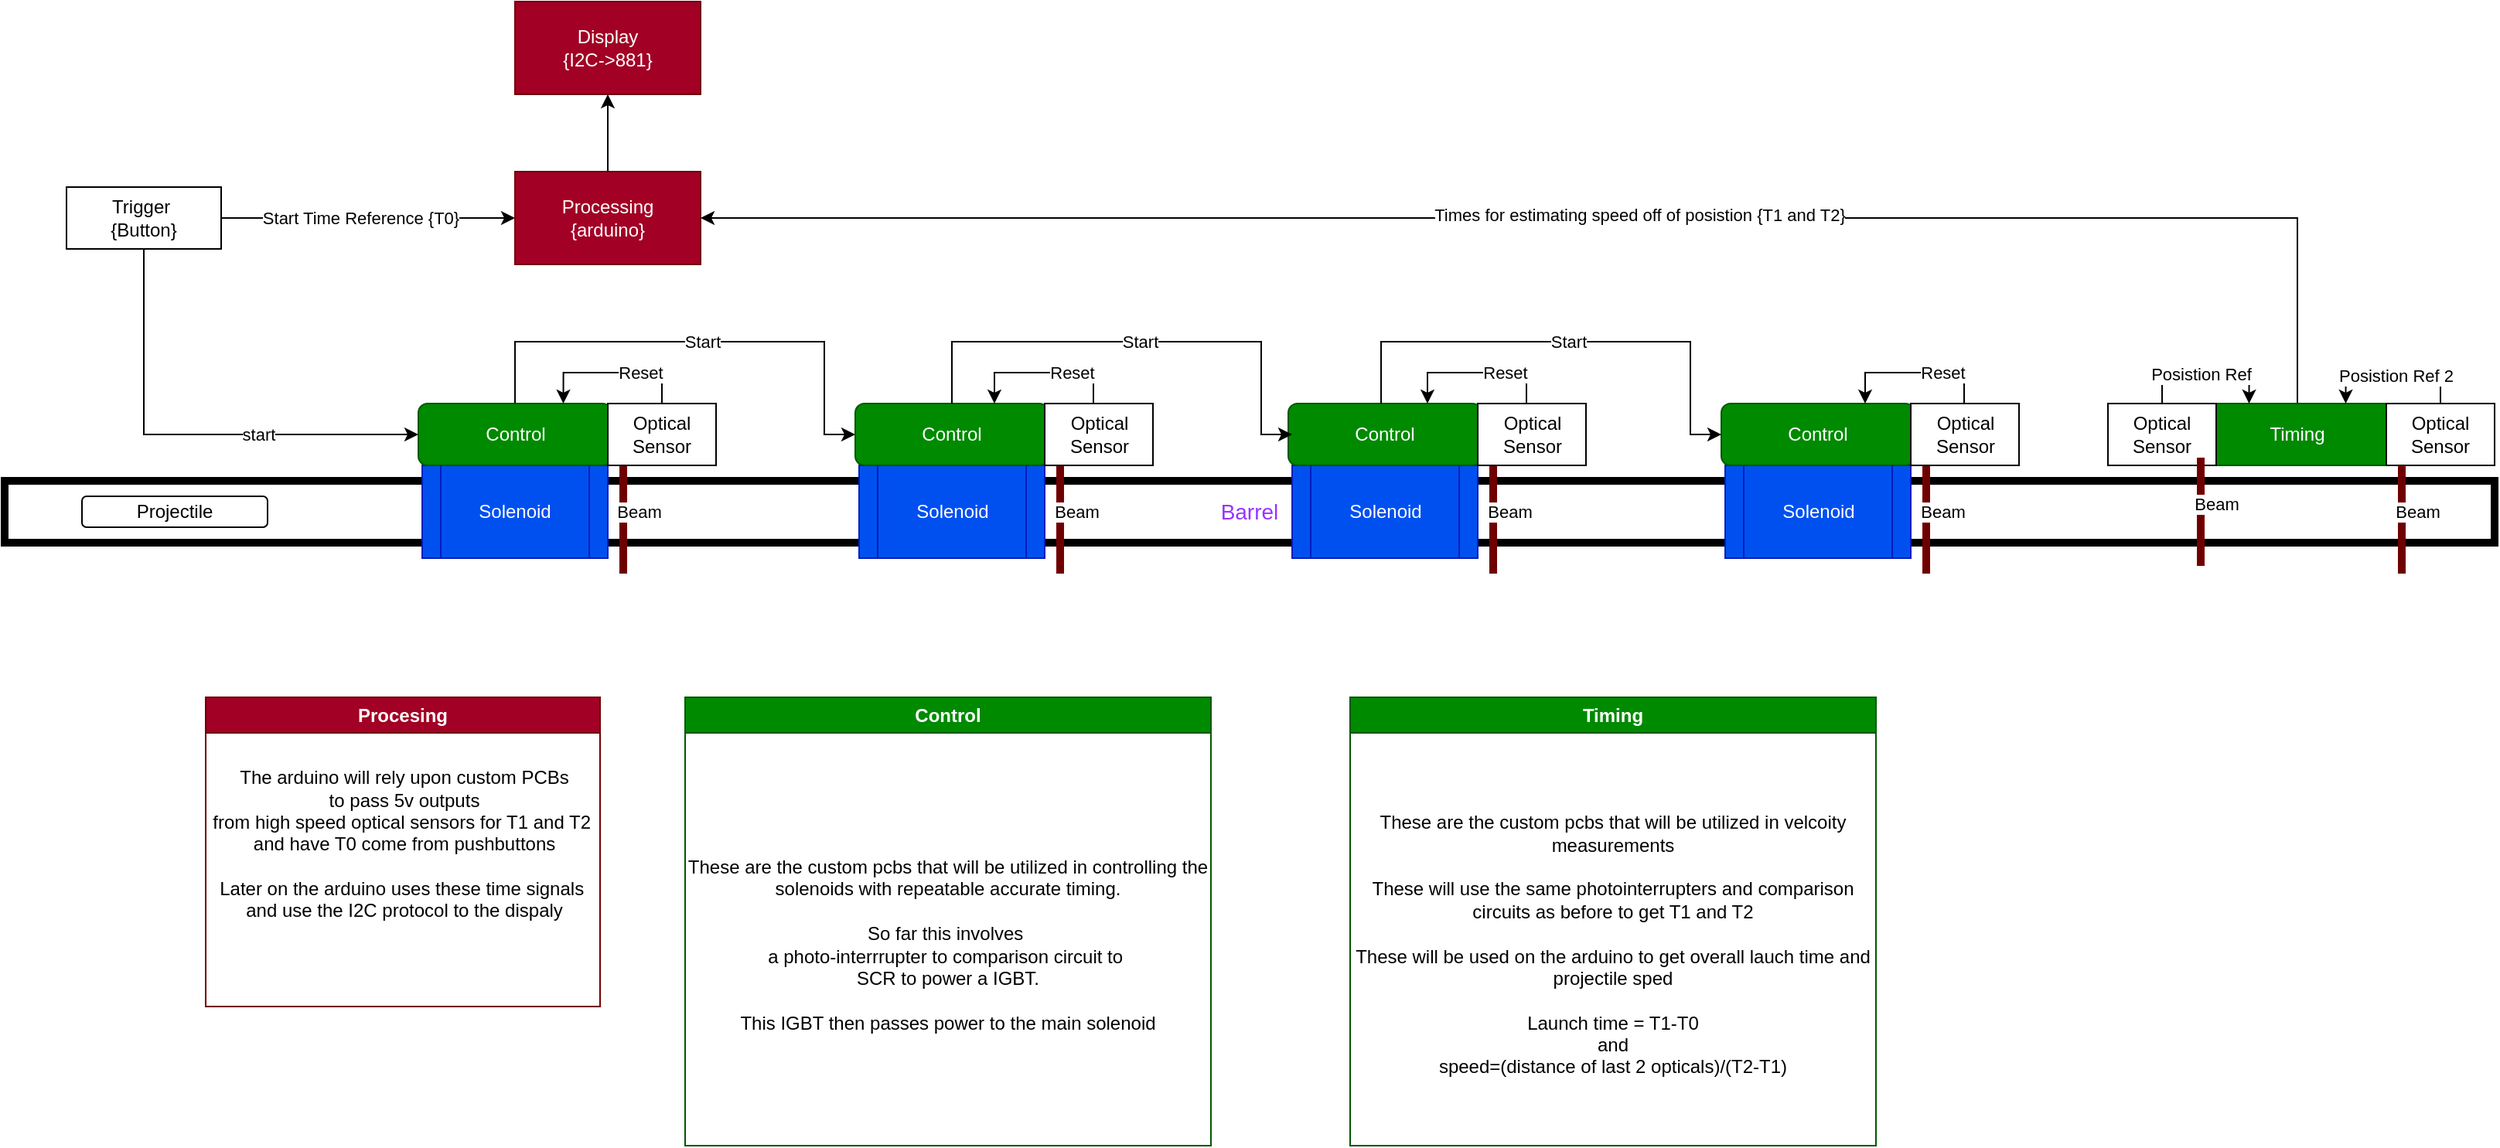 <mxfile version="21.7.5" type="device">
  <diagram name="Page-1" id="em1uc9pXoL2Cgpf5kYhE">
    <mxGraphModel dx="2049" dy="1206" grid="1" gridSize="10" guides="1" tooltips="1" connect="1" arrows="1" fold="1" page="1" pageScale="1" pageWidth="850" pageHeight="1100" math="0" shadow="0">
      <root>
        <mxCell id="0" />
        <mxCell id="1" parent="0" />
        <mxCell id="H0clVwA6AM328Si9RoTj-1" value="&lt;font style=&quot;font-size: 14px;&quot; color=&quot;#9933ff&quot;&gt;Barrel&lt;/font&gt;" style="rounded=0;whiteSpace=wrap;html=1;fillColor=none;strokeWidth=5;" vertex="1" parent="1">
          <mxGeometry x="40" y="360" width="1610" height="40" as="geometry" />
        </mxCell>
        <mxCell id="H0clVwA6AM328Si9RoTj-2" value="Projectile" style="rounded=1;whiteSpace=wrap;html=1;" vertex="1" parent="1">
          <mxGeometry x="90" y="370" width="120" height="20" as="geometry" />
        </mxCell>
        <mxCell id="H0clVwA6AM328Si9RoTj-3" value="Solenoid" style="shape=process;whiteSpace=wrap;html=1;backgroundOutline=1;fillColor=#0050ef;fontColor=#ffffff;strokeColor=#001DBC;" vertex="1" parent="1">
          <mxGeometry x="310" y="350" width="120" height="60" as="geometry" />
        </mxCell>
        <mxCell id="H0clVwA6AM328Si9RoTj-35" style="edgeStyle=orthogonalEdgeStyle;rounded=0;orthogonalLoop=1;jettySize=auto;html=1;exitX=0.5;exitY=0;exitDx=0;exitDy=0;entryX=0;entryY=0.5;entryDx=0;entryDy=0;" edge="1" parent="1" source="H0clVwA6AM328Si9RoTj-4" target="H0clVwA6AM328Si9RoTj-12">
          <mxGeometry relative="1" as="geometry">
            <Array as="points">
              <mxPoint x="370" y="270" />
              <mxPoint x="570" y="270" />
              <mxPoint x="570" y="330" />
            </Array>
          </mxGeometry>
        </mxCell>
        <mxCell id="H0clVwA6AM328Si9RoTj-36" value="Start" style="edgeLabel;html=1;align=center;verticalAlign=middle;resizable=0;points=[];" vertex="1" connectable="0" parent="H0clVwA6AM328Si9RoTj-35">
          <mxGeometry x="0.006" relative="1" as="geometry">
            <mxPoint as="offset" />
          </mxGeometry>
        </mxCell>
        <mxCell id="H0clVwA6AM328Si9RoTj-4" value="Control" style="rounded=1;whiteSpace=wrap;html=1;fillColor=#008a00;fontColor=#ffffff;strokeColor=#005700;" vertex="1" parent="1">
          <mxGeometry x="307.5" y="310" width="125" height="40" as="geometry" />
        </mxCell>
        <mxCell id="H0clVwA6AM328Si9RoTj-5" value="" style="endArrow=none;html=1;rounded=0;fillColor=#a20025;strokeColor=#6F0000;strokeWidth=5;" edge="1" parent="1">
          <mxGeometry width="50" height="50" relative="1" as="geometry">
            <mxPoint x="440" y="420" as="sourcePoint" />
            <mxPoint x="440" y="350" as="targetPoint" />
          </mxGeometry>
        </mxCell>
        <mxCell id="H0clVwA6AM328Si9RoTj-7" value="Beam" style="edgeLabel;html=1;align=center;verticalAlign=middle;resizable=0;points=[];" vertex="1" connectable="0" parent="H0clVwA6AM328Si9RoTj-5">
          <mxGeometry y="1" relative="1" as="geometry">
            <mxPoint x="11" y="-5" as="offset" />
          </mxGeometry>
        </mxCell>
        <mxCell id="H0clVwA6AM328Si9RoTj-33" style="edgeStyle=orthogonalEdgeStyle;rounded=0;orthogonalLoop=1;jettySize=auto;html=1;exitX=0.5;exitY=0;exitDx=0;exitDy=0;entryX=0.75;entryY=0;entryDx=0;entryDy=0;" edge="1" parent="1" source="H0clVwA6AM328Si9RoTj-6" target="H0clVwA6AM328Si9RoTj-4">
          <mxGeometry relative="1" as="geometry" />
        </mxCell>
        <mxCell id="H0clVwA6AM328Si9RoTj-34" value="Reset" style="edgeLabel;html=1;align=center;verticalAlign=middle;resizable=0;points=[];" vertex="1" connectable="0" parent="H0clVwA6AM328Si9RoTj-33">
          <mxGeometry x="-0.344" relative="1" as="geometry">
            <mxPoint as="offset" />
          </mxGeometry>
        </mxCell>
        <mxCell id="H0clVwA6AM328Si9RoTj-6" value="Optical Sensor" style="rounded=0;whiteSpace=wrap;html=1;" vertex="1" parent="1">
          <mxGeometry x="430" y="310" width="70" height="40" as="geometry" />
        </mxCell>
        <mxCell id="H0clVwA6AM328Si9RoTj-9" style="edgeStyle=orthogonalEdgeStyle;rounded=0;orthogonalLoop=1;jettySize=auto;html=1;exitX=0.5;exitY=1;exitDx=0;exitDy=0;entryX=0;entryY=0.5;entryDx=0;entryDy=0;" edge="1" parent="1" source="H0clVwA6AM328Si9RoTj-8" target="H0clVwA6AM328Si9RoTj-4">
          <mxGeometry relative="1" as="geometry" />
        </mxCell>
        <mxCell id="H0clVwA6AM328Si9RoTj-10" value="start" style="edgeLabel;html=1;align=center;verticalAlign=middle;resizable=0;points=[];" vertex="1" connectable="0" parent="H0clVwA6AM328Si9RoTj-9">
          <mxGeometry x="0.6" y="2" relative="1" as="geometry">
            <mxPoint x="-44" y="2" as="offset" />
          </mxGeometry>
        </mxCell>
        <mxCell id="H0clVwA6AM328Si9RoTj-64" style="edgeStyle=orthogonalEdgeStyle;rounded=0;orthogonalLoop=1;jettySize=auto;html=1;exitX=1;exitY=0.5;exitDx=0;exitDy=0;entryX=0;entryY=0.5;entryDx=0;entryDy=0;" edge="1" parent="1" source="H0clVwA6AM328Si9RoTj-8" target="H0clVwA6AM328Si9RoTj-63">
          <mxGeometry relative="1" as="geometry" />
        </mxCell>
        <mxCell id="H0clVwA6AM328Si9RoTj-65" value="Start Time Reference {T0}" style="edgeLabel;html=1;align=center;verticalAlign=middle;resizable=0;points=[];" vertex="1" connectable="0" parent="H0clVwA6AM328Si9RoTj-64">
          <mxGeometry x="0.168" y="-3" relative="1" as="geometry">
            <mxPoint x="-21" y="-3" as="offset" />
          </mxGeometry>
        </mxCell>
        <mxCell id="H0clVwA6AM328Si9RoTj-8" value="Trigger&amp;nbsp;&lt;br&gt;{Button}" style="rounded=0;whiteSpace=wrap;html=1;" vertex="1" parent="1">
          <mxGeometry x="80" y="170" width="100" height="40" as="geometry" />
        </mxCell>
        <mxCell id="H0clVwA6AM328Si9RoTj-11" value="Solenoid" style="shape=process;whiteSpace=wrap;html=1;backgroundOutline=1;fillColor=#0050ef;fontColor=#ffffff;strokeColor=#001DBC;" vertex="1" parent="1">
          <mxGeometry x="592.5" y="350" width="120" height="60" as="geometry" />
        </mxCell>
        <mxCell id="H0clVwA6AM328Si9RoTj-12" value="Control" style="rounded=1;whiteSpace=wrap;html=1;fillColor=#008a00;fontColor=#ffffff;strokeColor=#005700;" vertex="1" parent="1">
          <mxGeometry x="590" y="310" width="125" height="40" as="geometry" />
        </mxCell>
        <mxCell id="H0clVwA6AM328Si9RoTj-13" value="" style="endArrow=none;html=1;rounded=0;fillColor=#a20025;strokeColor=#6F0000;strokeWidth=5;" edge="1" parent="1">
          <mxGeometry width="50" height="50" relative="1" as="geometry">
            <mxPoint x="722.5" y="420" as="sourcePoint" />
            <mxPoint x="722.5" y="350" as="targetPoint" />
          </mxGeometry>
        </mxCell>
        <mxCell id="H0clVwA6AM328Si9RoTj-14" value="Beam" style="edgeLabel;html=1;align=center;verticalAlign=middle;resizable=0;points=[];" vertex="1" connectable="0" parent="H0clVwA6AM328Si9RoTj-13">
          <mxGeometry y="1" relative="1" as="geometry">
            <mxPoint x="11" y="-5" as="offset" />
          </mxGeometry>
        </mxCell>
        <mxCell id="H0clVwA6AM328Si9RoTj-15" value="Optical Sensor" style="rounded=0;whiteSpace=wrap;html=1;" vertex="1" parent="1">
          <mxGeometry x="712.5" y="310" width="70" height="40" as="geometry" />
        </mxCell>
        <mxCell id="H0clVwA6AM328Si9RoTj-16" value="Solenoid" style="shape=process;whiteSpace=wrap;html=1;backgroundOutline=1;fillColor=#0050ef;fontColor=#ffffff;strokeColor=#001DBC;" vertex="1" parent="1">
          <mxGeometry x="872.5" y="350" width="120" height="60" as="geometry" />
        </mxCell>
        <mxCell id="H0clVwA6AM328Si9RoTj-17" value="Control" style="rounded=1;whiteSpace=wrap;html=1;fillColor=#008a00;fontColor=#ffffff;strokeColor=#005700;" vertex="1" parent="1">
          <mxGeometry x="870" y="310" width="125" height="40" as="geometry" />
        </mxCell>
        <mxCell id="H0clVwA6AM328Si9RoTj-18" value="" style="endArrow=none;html=1;rounded=0;fillColor=#a20025;strokeColor=#6F0000;strokeWidth=5;" edge="1" parent="1">
          <mxGeometry width="50" height="50" relative="1" as="geometry">
            <mxPoint x="1002.5" y="420" as="sourcePoint" />
            <mxPoint x="1002.5" y="350" as="targetPoint" />
          </mxGeometry>
        </mxCell>
        <mxCell id="H0clVwA6AM328Si9RoTj-19" value="Beam" style="edgeLabel;html=1;align=center;verticalAlign=middle;resizable=0;points=[];" vertex="1" connectable="0" parent="H0clVwA6AM328Si9RoTj-18">
          <mxGeometry y="1" relative="1" as="geometry">
            <mxPoint x="11" y="-5" as="offset" />
          </mxGeometry>
        </mxCell>
        <mxCell id="H0clVwA6AM328Si9RoTj-20" value="Optical Sensor" style="rounded=0;whiteSpace=wrap;html=1;" vertex="1" parent="1">
          <mxGeometry x="992.5" y="310" width="70" height="40" as="geometry" />
        </mxCell>
        <mxCell id="H0clVwA6AM328Si9RoTj-21" value="Solenoid" style="shape=process;whiteSpace=wrap;html=1;backgroundOutline=1;fillColor=#0050ef;fontColor=#ffffff;strokeColor=#001DBC;" vertex="1" parent="1">
          <mxGeometry x="1152.5" y="350" width="120" height="60" as="geometry" />
        </mxCell>
        <mxCell id="H0clVwA6AM328Si9RoTj-22" value="Control" style="rounded=1;whiteSpace=wrap;html=1;fillColor=#008a00;fontColor=#ffffff;strokeColor=#005700;" vertex="1" parent="1">
          <mxGeometry x="1150" y="310" width="125" height="40" as="geometry" />
        </mxCell>
        <mxCell id="H0clVwA6AM328Si9RoTj-23" value="" style="endArrow=none;html=1;rounded=0;fillColor=#a20025;strokeColor=#6F0000;strokeWidth=5;" edge="1" parent="1">
          <mxGeometry width="50" height="50" relative="1" as="geometry">
            <mxPoint x="1282.5" y="420" as="sourcePoint" />
            <mxPoint x="1282.5" y="350" as="targetPoint" />
          </mxGeometry>
        </mxCell>
        <mxCell id="H0clVwA6AM328Si9RoTj-24" value="Beam" style="edgeLabel;html=1;align=center;verticalAlign=middle;resizable=0;points=[];" vertex="1" connectable="0" parent="H0clVwA6AM328Si9RoTj-23">
          <mxGeometry y="1" relative="1" as="geometry">
            <mxPoint x="11" y="-5" as="offset" />
          </mxGeometry>
        </mxCell>
        <mxCell id="H0clVwA6AM328Si9RoTj-25" value="Optical Sensor" style="rounded=0;whiteSpace=wrap;html=1;" vertex="1" parent="1">
          <mxGeometry x="1272.5" y="310" width="70" height="40" as="geometry" />
        </mxCell>
        <mxCell id="H0clVwA6AM328Si9RoTj-66" style="edgeStyle=orthogonalEdgeStyle;rounded=0;orthogonalLoop=1;jettySize=auto;html=1;exitX=0.5;exitY=0;exitDx=0;exitDy=0;entryX=1;entryY=0.5;entryDx=0;entryDy=0;" edge="1" parent="1" source="H0clVwA6AM328Si9RoTj-26" target="H0clVwA6AM328Si9RoTj-63">
          <mxGeometry relative="1" as="geometry" />
        </mxCell>
        <mxCell id="H0clVwA6AM328Si9RoTj-67" value="Times for estimating speed off of posistion {T1 and T2}" style="edgeLabel;html=1;align=center;verticalAlign=middle;resizable=0;points=[];" vertex="1" connectable="0" parent="H0clVwA6AM328Si9RoTj-66">
          <mxGeometry x="-0.052" y="-2" relative="1" as="geometry">
            <mxPoint x="1" as="offset" />
          </mxGeometry>
        </mxCell>
        <mxCell id="H0clVwA6AM328Si9RoTj-26" value="Timing" style="rounded=1;whiteSpace=wrap;html=1;fillColor=#008a00;fontColor=#ffffff;strokeColor=#005700;" vertex="1" parent="1">
          <mxGeometry x="1460" y="310" width="125" height="40" as="geometry" />
        </mxCell>
        <mxCell id="H0clVwA6AM328Si9RoTj-58" style="edgeStyle=orthogonalEdgeStyle;rounded=0;orthogonalLoop=1;jettySize=auto;html=1;exitX=0.5;exitY=0;exitDx=0;exitDy=0;entryX=0.25;entryY=0;entryDx=0;entryDy=0;" edge="1" parent="1" source="H0clVwA6AM328Si9RoTj-27" target="H0clVwA6AM328Si9RoTj-26">
          <mxGeometry relative="1" as="geometry" />
        </mxCell>
        <mxCell id="H0clVwA6AM328Si9RoTj-59" value="Posistion Ref" style="edgeLabel;html=1;align=center;verticalAlign=middle;resizable=0;points=[];" vertex="1" connectable="0" parent="H0clVwA6AM328Si9RoTj-58">
          <mxGeometry x="0.312" y="-1" relative="1" as="geometry">
            <mxPoint x="-18" as="offset" />
          </mxGeometry>
        </mxCell>
        <mxCell id="H0clVwA6AM328Si9RoTj-27" value="Optical Sensor" style="rounded=0;whiteSpace=wrap;html=1;" vertex="1" parent="1">
          <mxGeometry x="1400" y="310" width="70" height="40" as="geometry" />
        </mxCell>
        <mxCell id="H0clVwA6AM328Si9RoTj-60" style="edgeStyle=orthogonalEdgeStyle;rounded=0;orthogonalLoop=1;jettySize=auto;html=1;exitX=0.5;exitY=0;exitDx=0;exitDy=0;entryX=0.75;entryY=0;entryDx=0;entryDy=0;" edge="1" parent="1" source="H0clVwA6AM328Si9RoTj-28" target="H0clVwA6AM328Si9RoTj-26">
          <mxGeometry relative="1" as="geometry" />
        </mxCell>
        <mxCell id="H0clVwA6AM328Si9RoTj-61" value="Posistion Ref 2" style="edgeLabel;html=1;align=center;verticalAlign=middle;resizable=0;points=[];" vertex="1" connectable="0" parent="H0clVwA6AM328Si9RoTj-60">
          <mxGeometry x="-0.335" y="2" relative="1" as="geometry">
            <mxPoint x="-16" as="offset" />
          </mxGeometry>
        </mxCell>
        <mxCell id="H0clVwA6AM328Si9RoTj-28" value="Optical Sensor" style="rounded=0;whiteSpace=wrap;html=1;" vertex="1" parent="1">
          <mxGeometry x="1580" y="310" width="70" height="40" as="geometry" />
        </mxCell>
        <mxCell id="H0clVwA6AM328Si9RoTj-29" value="" style="endArrow=none;html=1;rounded=0;fillColor=#a20025;strokeColor=#6F0000;strokeWidth=5;" edge="1" parent="1">
          <mxGeometry width="50" height="50" relative="1" as="geometry">
            <mxPoint x="1590" y="420" as="sourcePoint" />
            <mxPoint x="1590" y="350" as="targetPoint" />
          </mxGeometry>
        </mxCell>
        <mxCell id="H0clVwA6AM328Si9RoTj-30" value="Beam" style="edgeLabel;html=1;align=center;verticalAlign=middle;resizable=0;points=[];" vertex="1" connectable="0" parent="H0clVwA6AM328Si9RoTj-29">
          <mxGeometry y="1" relative="1" as="geometry">
            <mxPoint x="11" y="-5" as="offset" />
          </mxGeometry>
        </mxCell>
        <mxCell id="H0clVwA6AM328Si9RoTj-31" value="" style="endArrow=none;html=1;rounded=0;fillColor=#a20025;strokeColor=#6F0000;strokeWidth=5;" edge="1" parent="1">
          <mxGeometry width="50" height="50" relative="1" as="geometry">
            <mxPoint x="1460" y="415" as="sourcePoint" />
            <mxPoint x="1460" y="345" as="targetPoint" />
          </mxGeometry>
        </mxCell>
        <mxCell id="H0clVwA6AM328Si9RoTj-32" value="Beam" style="edgeLabel;html=1;align=center;verticalAlign=middle;resizable=0;points=[];" vertex="1" connectable="0" parent="H0clVwA6AM328Si9RoTj-31">
          <mxGeometry y="1" relative="1" as="geometry">
            <mxPoint x="11" y="-5" as="offset" />
          </mxGeometry>
        </mxCell>
        <mxCell id="H0clVwA6AM328Si9RoTj-39" style="edgeStyle=orthogonalEdgeStyle;rounded=0;orthogonalLoop=1;jettySize=auto;html=1;exitX=0.5;exitY=0;exitDx=0;exitDy=0;entryX=0.75;entryY=0;entryDx=0;entryDy=0;" edge="1" parent="1">
          <mxGeometry relative="1" as="geometry">
            <mxPoint x="744" y="310" as="sourcePoint" />
            <mxPoint x="680" y="310" as="targetPoint" />
            <Array as="points">
              <mxPoint x="744" y="290" />
              <mxPoint x="680" y="290" />
            </Array>
          </mxGeometry>
        </mxCell>
        <mxCell id="H0clVwA6AM328Si9RoTj-40" value="Reset" style="edgeLabel;html=1;align=center;verticalAlign=middle;resizable=0;points=[];" vertex="1" connectable="0" parent="H0clVwA6AM328Si9RoTj-39">
          <mxGeometry x="-0.344" relative="1" as="geometry">
            <mxPoint as="offset" />
          </mxGeometry>
        </mxCell>
        <mxCell id="H0clVwA6AM328Si9RoTj-41" style="edgeStyle=orthogonalEdgeStyle;rounded=0;orthogonalLoop=1;jettySize=auto;html=1;exitX=0.5;exitY=0;exitDx=0;exitDy=0;entryX=0.75;entryY=0;entryDx=0;entryDy=0;" edge="1" parent="1">
          <mxGeometry relative="1" as="geometry">
            <mxPoint x="1024" y="310" as="sourcePoint" />
            <mxPoint x="960" y="310" as="targetPoint" />
            <Array as="points">
              <mxPoint x="1024" y="290" />
              <mxPoint x="960" y="290" />
            </Array>
          </mxGeometry>
        </mxCell>
        <mxCell id="H0clVwA6AM328Si9RoTj-42" value="Reset" style="edgeLabel;html=1;align=center;verticalAlign=middle;resizable=0;points=[];" vertex="1" connectable="0" parent="H0clVwA6AM328Si9RoTj-41">
          <mxGeometry x="-0.344" relative="1" as="geometry">
            <mxPoint as="offset" />
          </mxGeometry>
        </mxCell>
        <mxCell id="H0clVwA6AM328Si9RoTj-43" style="edgeStyle=orthogonalEdgeStyle;rounded=0;orthogonalLoop=1;jettySize=auto;html=1;exitX=0.5;exitY=0;exitDx=0;exitDy=0;entryX=0.75;entryY=0;entryDx=0;entryDy=0;" edge="1" parent="1">
          <mxGeometry relative="1" as="geometry">
            <mxPoint x="1307" y="310" as="sourcePoint" />
            <mxPoint x="1243" y="310" as="targetPoint" />
            <Array as="points">
              <mxPoint x="1307" y="290" />
              <mxPoint x="1243" y="290" />
            </Array>
          </mxGeometry>
        </mxCell>
        <mxCell id="H0clVwA6AM328Si9RoTj-44" value="Reset" style="edgeLabel;html=1;align=center;verticalAlign=middle;resizable=0;points=[];" vertex="1" connectable="0" parent="H0clVwA6AM328Si9RoTj-43">
          <mxGeometry x="-0.344" relative="1" as="geometry">
            <mxPoint as="offset" />
          </mxGeometry>
        </mxCell>
        <mxCell id="H0clVwA6AM328Si9RoTj-47" style="edgeStyle=orthogonalEdgeStyle;rounded=0;orthogonalLoop=1;jettySize=auto;html=1;exitX=0.5;exitY=0;exitDx=0;exitDy=0;entryX=0;entryY=0.5;entryDx=0;entryDy=0;" edge="1" parent="1">
          <mxGeometry relative="1" as="geometry">
            <mxPoint x="652.5" y="310" as="sourcePoint" />
            <mxPoint x="872.5" y="330" as="targetPoint" />
            <Array as="points">
              <mxPoint x="652.5" y="270" />
              <mxPoint x="852.5" y="270" />
              <mxPoint x="852.5" y="330" />
            </Array>
          </mxGeometry>
        </mxCell>
        <mxCell id="H0clVwA6AM328Si9RoTj-48" value="Start" style="edgeLabel;html=1;align=center;verticalAlign=middle;resizable=0;points=[];" vertex="1" connectable="0" parent="H0clVwA6AM328Si9RoTj-47">
          <mxGeometry x="0.006" relative="1" as="geometry">
            <mxPoint as="offset" />
          </mxGeometry>
        </mxCell>
        <mxCell id="H0clVwA6AM328Si9RoTj-49" style="edgeStyle=orthogonalEdgeStyle;rounded=0;orthogonalLoop=1;jettySize=auto;html=1;exitX=0.5;exitY=0;exitDx=0;exitDy=0;entryX=0;entryY=0.5;entryDx=0;entryDy=0;" edge="1" parent="1">
          <mxGeometry relative="1" as="geometry">
            <mxPoint x="930" y="310" as="sourcePoint" />
            <mxPoint x="1150" y="330" as="targetPoint" />
            <Array as="points">
              <mxPoint x="930" y="270" />
              <mxPoint x="1130" y="270" />
              <mxPoint x="1130" y="330" />
            </Array>
          </mxGeometry>
        </mxCell>
        <mxCell id="H0clVwA6AM328Si9RoTj-50" value="Start" style="edgeLabel;html=1;align=center;verticalAlign=middle;resizable=0;points=[];" vertex="1" connectable="0" parent="H0clVwA6AM328Si9RoTj-49">
          <mxGeometry x="0.006" relative="1" as="geometry">
            <mxPoint as="offset" />
          </mxGeometry>
        </mxCell>
        <mxCell id="H0clVwA6AM328Si9RoTj-68" style="edgeStyle=orthogonalEdgeStyle;rounded=0;orthogonalLoop=1;jettySize=auto;html=1;exitX=0.5;exitY=0;exitDx=0;exitDy=0;" edge="1" parent="1" source="H0clVwA6AM328Si9RoTj-63">
          <mxGeometry relative="1" as="geometry">
            <mxPoint x="430" y="110" as="targetPoint" />
          </mxGeometry>
        </mxCell>
        <mxCell id="H0clVwA6AM328Si9RoTj-63" value="Processing&lt;br&gt;{arduino}" style="rounded=0;whiteSpace=wrap;html=1;fillColor=#a20025;fontColor=#ffffff;strokeColor=#6F0000;" vertex="1" parent="1">
          <mxGeometry x="370" y="160" width="120" height="60" as="geometry" />
        </mxCell>
        <mxCell id="H0clVwA6AM328Si9RoTj-69" value="Display&lt;br&gt;{I2C-&amp;gt;881}" style="rounded=0;whiteSpace=wrap;html=1;fillColor=#a20025;fontColor=#ffffff;strokeColor=#6F0000;" vertex="1" parent="1">
          <mxGeometry x="370" y="50" width="120" height="60" as="geometry" />
        </mxCell>
        <mxCell id="H0clVwA6AM328Si9RoTj-71" value="Procesing" style="swimlane;whiteSpace=wrap;html=1;fillColor=#a20025;fontColor=#ffffff;strokeColor=#6F0000;" vertex="1" parent="1">
          <mxGeometry x="170" y="500" width="255" height="200" as="geometry" />
        </mxCell>
        <mxCell id="H0clVwA6AM328Si9RoTj-72" value="The arduino will rely upon custom PCBs &lt;br&gt;to pass 5v outputs &lt;br&gt;from high speed optical sensors for T1 and T2&amp;nbsp;&lt;br&gt;and have T0 come from pushbuttons&lt;br&gt;&lt;br&gt;Later on the arduino uses these time signals&amp;nbsp;&lt;br&gt;and use the I2C protocol to the dispaly" style="text;html=1;align=center;verticalAlign=middle;resizable=0;points=[];autosize=1;strokeColor=none;fillColor=none;" vertex="1" parent="H0clVwA6AM328Si9RoTj-71">
          <mxGeometry x="-7.5" y="40" width="270" height="110" as="geometry" />
        </mxCell>
        <mxCell id="H0clVwA6AM328Si9RoTj-75" value="Control" style="swimlane;whiteSpace=wrap;html=1;fillColor=#008a00;fontColor=#ffffff;strokeColor=#005700;" vertex="1" parent="1">
          <mxGeometry x="480" y="500" width="340" height="290" as="geometry" />
        </mxCell>
        <mxCell id="H0clVwA6AM328Si9RoTj-76" value="These are the custom pcbs that will be utilized in controlling the solenoids with repeatable accurate timing.&lt;br&gt;&lt;br&gt;So far this involves&amp;nbsp;&lt;br&gt;a photo-interrrupter to comparison circuit to&amp;nbsp;&lt;br&gt;SCR to power a IGBT.&lt;br&gt;&lt;br&gt;This IGBT then passes power to the main solenoid" style="text;html=1;strokeColor=none;fillColor=none;align=center;verticalAlign=middle;whiteSpace=wrap;rounded=0;" vertex="1" parent="H0clVwA6AM328Si9RoTj-75">
          <mxGeometry y="30" width="340" height="260" as="geometry" />
        </mxCell>
        <mxCell id="H0clVwA6AM328Si9RoTj-77" value="Timing" style="swimlane;whiteSpace=wrap;html=1;fillColor=#008a00;fontColor=#ffffff;strokeColor=#005700;" vertex="1" parent="1">
          <mxGeometry x="910" y="500" width="340" height="290" as="geometry" />
        </mxCell>
        <mxCell id="H0clVwA6AM328Si9RoTj-78" value="These are the custom pcbs that will be utilized in velcoity measurements&lt;br&gt;&lt;br&gt;These will use the same photointerrupters and comparison circuits as before to get T1 and T2&lt;br&gt;&lt;br&gt;These will be used on the arduino to get overall lauch time and projectile sped&lt;br&gt;&lt;br&gt;Launch time = T1-T0&lt;br&gt;and&lt;br&gt;speed=(distance of last 2 opticals)/(T2-T1)" style="text;html=1;strokeColor=none;fillColor=none;align=center;verticalAlign=middle;whiteSpace=wrap;rounded=0;" vertex="1" parent="H0clVwA6AM328Si9RoTj-77">
          <mxGeometry y="30" width="340" height="260" as="geometry" />
        </mxCell>
      </root>
    </mxGraphModel>
  </diagram>
</mxfile>
